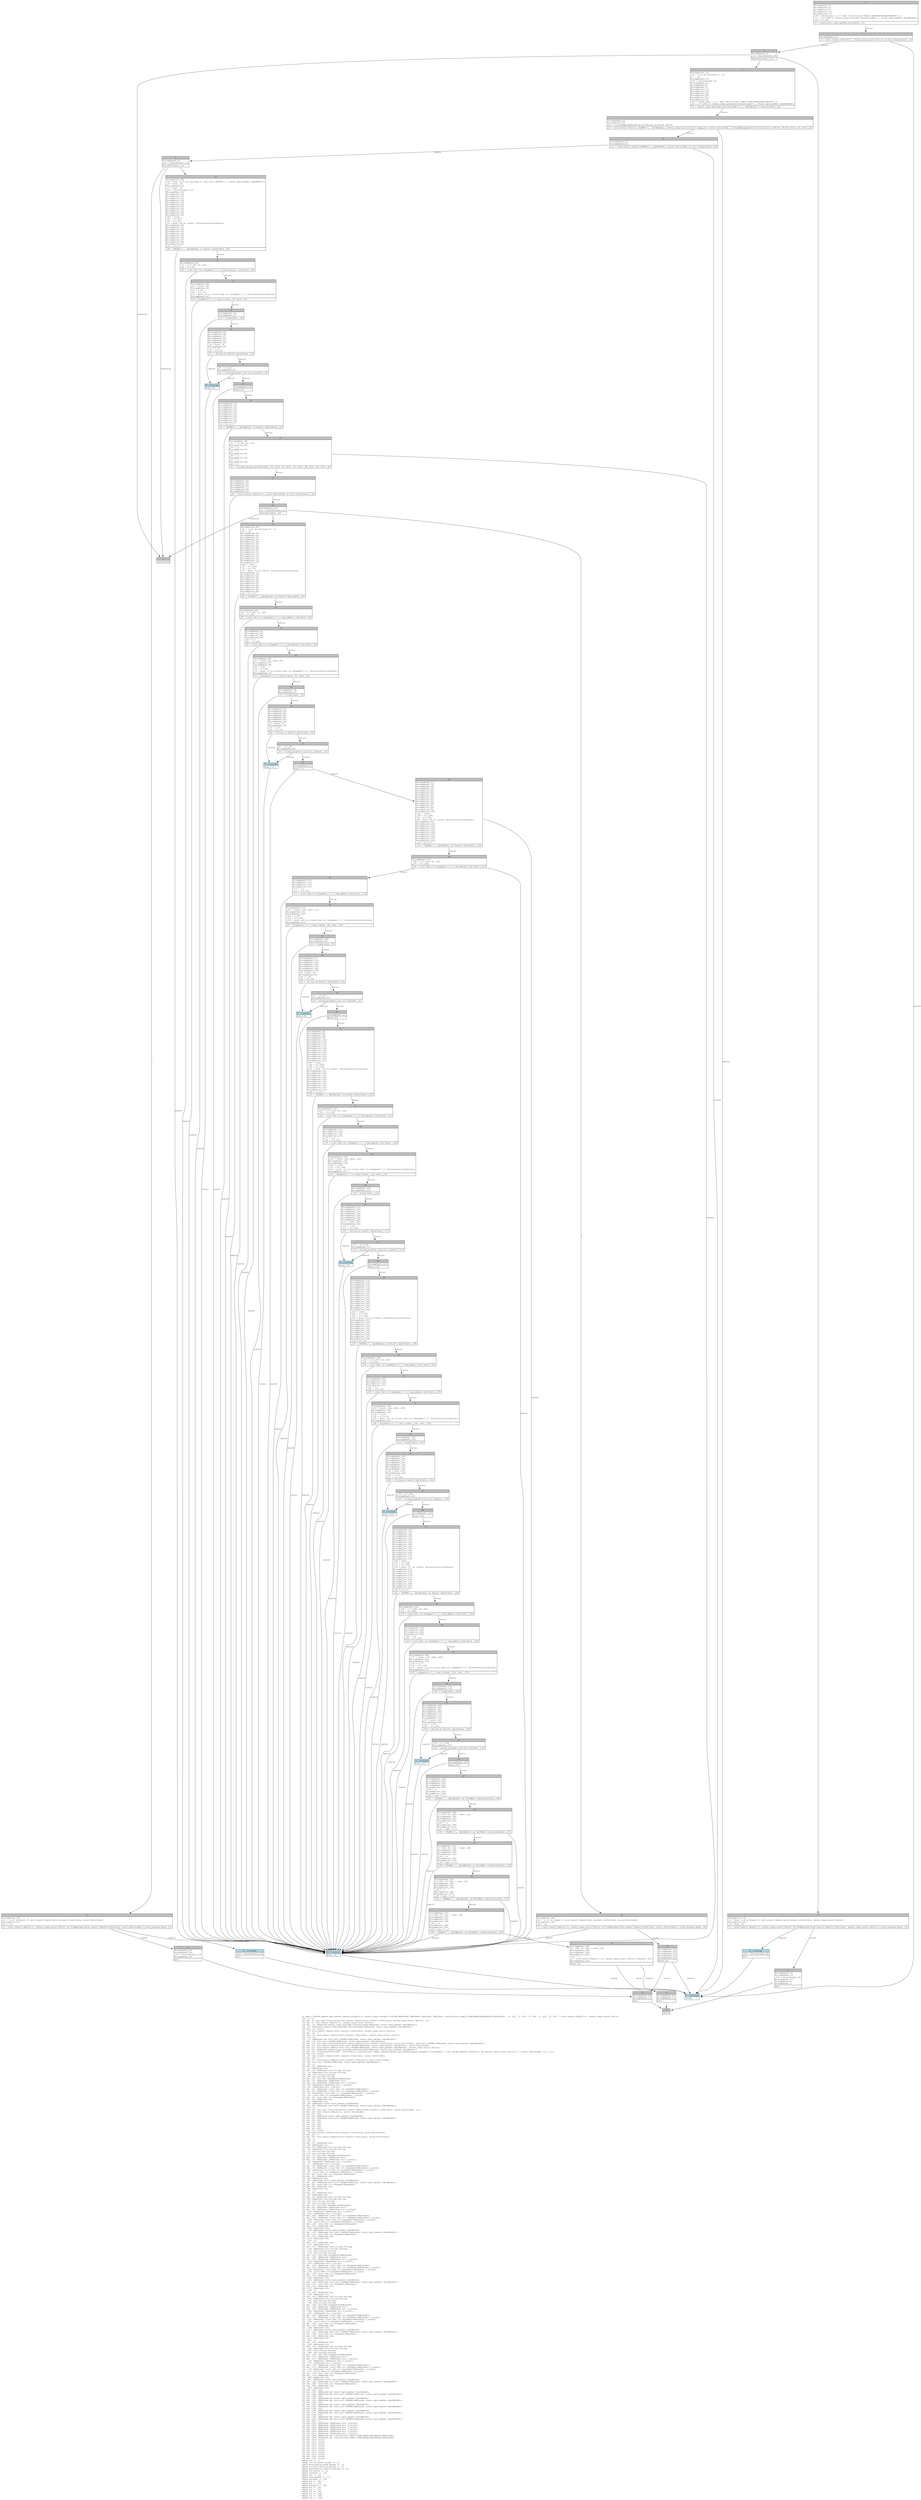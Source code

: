 digraph Mir_0_5589 {
    graph [fontname="Courier, monospace"];
    node [fontname="Courier, monospace"];
    edge [fontname="Courier, monospace"];
    label=<fn admin::handle_update_spot_market_margin_weights(_1: anchor_lang::context::Context&lt;ReErased, ReErased, ReErased, ReErased, instructions::admin::AdminUpdateSpotMarket&lt;ReErased&gt;&gt;, _2: u32, _3: u32, _4: u32, _5: u32, _6: u32) -&gt; std::result::Result&lt;(), anchor_lang::error::Error&gt;<br align="left"/>let _7: ();<br align="left"/>let mut _8: std::ops::ControlFlow&lt;std::result::Result&lt;std::convert::Infallible, anchor_lang::error::Error&gt;, ()&gt;;<br align="left"/>let mut _9: std::result::Result&lt;(), anchor_lang::error::Error&gt;;<br align="left"/>let mut _10: &amp;ReErased anchor_lang::prelude::AccountLoader&lt;ReErased, state::spot_market::SpotMarket&gt;;<br align="left"/>let _11: &amp;ReErased anchor_lang::prelude::AccountLoader&lt;ReErased, state::spot_market::SpotMarket&gt;;<br align="left"/>let mut _12: isize;<br align="left"/>let _13: std::result::Result&lt;std::convert::Infallible, anchor_lang::error::Error&gt;;<br align="left"/>let mut _14: !;<br align="left"/>let mut _15: std::result::Result&lt;std::convert::Infallible, anchor_lang::error::Error&gt;;<br align="left"/>let _16: ();<br align="left"/>let _17: &amp;ReErased mut std::cell::RefMut&lt;ReErased, state::spot_market::SpotMarket&gt;;<br align="left"/>let mut _18: std::cell::RefMut&lt;ReErased, state::spot_market::SpotMarket&gt;;<br align="left"/>let mut _19: std::ops::ControlFlow&lt;std::result::Result&lt;std::convert::Infallible, error::ErrorCode&gt;, std::cell::RefMut&lt;ReErased, state::spot_market::SpotMarket&gt;&gt;;<br align="left"/>let mut _20: std::result::Result&lt;std::cell::RefMut&lt;ReErased, state::spot_market::SpotMarket&gt;, error::ErrorCode&gt;;<br align="left"/>let mut _21: std::result::Result&lt;std::cell::RefMut&lt;ReErased, state::spot_market::SpotMarket&gt;, anchor_lang::error::Error&gt;;<br align="left"/>let mut _22: &amp;ReErased anchor_lang::prelude::AccountLoader&lt;ReErased, state::spot_market::SpotMarket&gt;;<br align="left"/>let mut _23: Closure(DefId(0:5590 ~ drift[d311]::instructions::admin::handle_update_spot_market_margin_weights::{closure#0}), [i32, Binder(extern &quot;RustCall&quot; fn((anchor_lang::error::Error,)) -&gt; error::ErrorCode, []), ()]);<br align="left"/>let mut _24: isize;<br align="left"/>let _25: std::result::Result&lt;std::convert::Infallible, error::ErrorCode&gt;;<br align="left"/>let mut _26: !;<br align="left"/>let mut _27: std::result::Result&lt;std::convert::Infallible, error::ErrorCode&gt;;<br align="left"/>let _28: std::cell::RefMut&lt;ReErased, state::spot_market::SpotMarket&gt;;<br align="left"/>let _29: ();<br align="left"/>let mut _30: &amp;ReErased str;<br align="left"/>let _31: &amp;ReErased str;<br align="left"/>let mut _32: &amp;ReErased std::string::String;<br align="left"/>let _33: &amp;ReErased std::string::String;<br align="left"/>let _34: std::string::String;<br align="left"/>let _35: std::string::String;<br align="left"/>let mut _36: std::fmt::Arguments&lt;ReErased&gt;;<br align="left"/>let mut _37: &amp;ReErased [&amp;ReErased str];<br align="left"/>let mut _38: &amp;ReErased [&amp;ReErased str; 1_usize];<br align="left"/>let _39: &amp;ReErased [&amp;ReErased str; 1_usize];<br align="left"/>let _40: [&amp;ReErased str; 1_usize];<br align="left"/>let mut _41: &amp;ReErased [core::fmt::rt::Argument&lt;ReErased&gt;];<br align="left"/>let mut _42: &amp;ReErased [core::fmt::rt::Argument&lt;ReErased&gt;; 1_usize];<br align="left"/>let _43: &amp;ReErased [core::fmt::rt::Argument&lt;ReErased&gt;; 1_usize];<br align="left"/>let _44: [core::fmt::rt::Argument&lt;ReErased&gt;; 1_usize];<br align="left"/>let mut _45: core::fmt::rt::Argument&lt;ReErased&gt;;<br align="left"/>let mut _46: &amp;ReErased u16;<br align="left"/>let _47: &amp;ReErased u16;<br align="left"/>let _48: &amp;ReErased state::spot_market::SpotMarket;<br align="left"/>let mut _49: &amp;ReErased std::cell::RefMut&lt;ReErased, state::spot_market::SpotMarket&gt;;<br align="left"/>let _50: ();<br align="left"/>let mut _51: std::ops::ControlFlow&lt;std::result::Result&lt;std::convert::Infallible, error::ErrorCode&gt;, ()&gt;;<br align="left"/>let mut _52: std::result::Result&lt;(), error::ErrorCode&gt;;<br align="left"/>let mut _53: u16;<br align="left"/>let mut _54: &amp;ReErased state::spot_market::SpotMarket;<br align="left"/>let mut _55: &amp;ReErased std::cell::RefMut&lt;ReErased, state::spot_market::SpotMarket&gt;;<br align="left"/>let mut _56: u32;<br align="left"/>let mut _57: u32;<br align="left"/>let mut _58: u32;<br align="left"/>let mut _59: u32;<br align="left"/>let mut _60: u32;<br align="left"/>let mut _61: isize;<br align="left"/>let _62: std::result::Result&lt;std::convert::Infallible, error::ErrorCode&gt;;<br align="left"/>let mut _63: !;<br align="left"/>let mut _64: std::result::Result&lt;std::convert::Infallible, error::ErrorCode&gt;;<br align="left"/>let _65: ();<br align="left"/>let _66: ();<br align="left"/>let mut _67: &amp;ReErased str;<br align="left"/>let _68: &amp;ReErased str;<br align="left"/>let mut _69: &amp;ReErased std::string::String;<br align="left"/>let _70: &amp;ReErased std::string::String;<br align="left"/>let _71: std::string::String;<br align="left"/>let _72: std::string::String;<br align="left"/>let mut _73: std::fmt::Arguments&lt;ReErased&gt;;<br align="left"/>let mut _74: &amp;ReErased [&amp;ReErased str];<br align="left"/>let mut _75: &amp;ReErased [&amp;ReErased str; 2_usize];<br align="left"/>let _76: &amp;ReErased [&amp;ReErased str; 2_usize];<br align="left"/>let _77: [&amp;ReErased str; 2_usize];<br align="left"/>let mut _78: &amp;ReErased [core::fmt::rt::Argument&lt;ReErased&gt;];<br align="left"/>let mut _79: &amp;ReErased [core::fmt::rt::Argument&lt;ReErased&gt;; 2_usize];<br align="left"/>let _80: &amp;ReErased [core::fmt::rt::Argument&lt;ReErased&gt;; 2_usize];<br align="left"/>let _81: [core::fmt::rt::Argument&lt;ReErased&gt;; 2_usize];<br align="left"/>let mut _82: core::fmt::rt::Argument&lt;ReErased&gt;;<br align="left"/>let mut _83: &amp;ReErased u32;<br align="left"/>let _84: &amp;ReErased u32;<br align="left"/>let _85: &amp;ReErased state::spot_market::SpotMarket;<br align="left"/>let mut _86: &amp;ReErased std::cell::RefMut&lt;ReErased, state::spot_market::SpotMarket&gt;;<br align="left"/>let mut _87: core::fmt::rt::Argument&lt;ReErased&gt;;<br align="left"/>let mut _88: &amp;ReErased u32;<br align="left"/>let _89: &amp;ReErased u32;<br align="left"/>let _90: ();<br align="left"/>let mut _91: &amp;ReErased str;<br align="left"/>let _92: &amp;ReErased str;<br align="left"/>let mut _93: &amp;ReErased std::string::String;<br align="left"/>let _94: &amp;ReErased std::string::String;<br align="left"/>let _95: std::string::String;<br align="left"/>let _96: std::string::String;<br align="left"/>let mut _97: std::fmt::Arguments&lt;ReErased&gt;;<br align="left"/>let mut _98: &amp;ReErased [&amp;ReErased str];<br align="left"/>let mut _99: &amp;ReErased [&amp;ReErased str; 2_usize];<br align="left"/>let _100: &amp;ReErased [&amp;ReErased str; 2_usize];<br align="left"/>let _101: [&amp;ReErased str; 2_usize];<br align="left"/>let mut _102: &amp;ReErased [core::fmt::rt::Argument&lt;ReErased&gt;];<br align="left"/>let mut _103: &amp;ReErased [core::fmt::rt::Argument&lt;ReErased&gt;; 2_usize];<br align="left"/>let _104: &amp;ReErased [core::fmt::rt::Argument&lt;ReErased&gt;; 2_usize];<br align="left"/>let _105: [core::fmt::rt::Argument&lt;ReErased&gt;; 2_usize];<br align="left"/>let mut _106: core::fmt::rt::Argument&lt;ReErased&gt;;<br align="left"/>let mut _107: &amp;ReErased u32;<br align="left"/>let _108: &amp;ReErased u32;<br align="left"/>let _109: &amp;ReErased state::spot_market::SpotMarket;<br align="left"/>let mut _110: &amp;ReErased std::cell::RefMut&lt;ReErased, state::spot_market::SpotMarket&gt;;<br align="left"/>let mut _111: core::fmt::rt::Argument&lt;ReErased&gt;;<br align="left"/>let mut _112: &amp;ReErased u32;<br align="left"/>let _113: &amp;ReErased u32;<br align="left"/>let _114: ();<br align="left"/>let mut _115: &amp;ReErased str;<br align="left"/>let _116: &amp;ReErased str;<br align="left"/>let mut _117: &amp;ReErased std::string::String;<br align="left"/>let _118: &amp;ReErased std::string::String;<br align="left"/>let _119: std::string::String;<br align="left"/>let _120: std::string::String;<br align="left"/>let mut _121: std::fmt::Arguments&lt;ReErased&gt;;<br align="left"/>let mut _122: &amp;ReErased [&amp;ReErased str];<br align="left"/>let mut _123: &amp;ReErased [&amp;ReErased str; 2_usize];<br align="left"/>let _124: &amp;ReErased [&amp;ReErased str; 2_usize];<br align="left"/>let _125: [&amp;ReErased str; 2_usize];<br align="left"/>let mut _126: &amp;ReErased [core::fmt::rt::Argument&lt;ReErased&gt;];<br align="left"/>let mut _127: &amp;ReErased [core::fmt::rt::Argument&lt;ReErased&gt;; 2_usize];<br align="left"/>let _128: &amp;ReErased [core::fmt::rt::Argument&lt;ReErased&gt;; 2_usize];<br align="left"/>let _129: [core::fmt::rt::Argument&lt;ReErased&gt;; 2_usize];<br align="left"/>let mut _130: core::fmt::rt::Argument&lt;ReErased&gt;;<br align="left"/>let mut _131: &amp;ReErased u32;<br align="left"/>let _132: &amp;ReErased u32;<br align="left"/>let _133: &amp;ReErased state::spot_market::SpotMarket;<br align="left"/>let mut _134: &amp;ReErased std::cell::RefMut&lt;ReErased, state::spot_market::SpotMarket&gt;;<br align="left"/>let mut _135: core::fmt::rt::Argument&lt;ReErased&gt;;<br align="left"/>let mut _136: &amp;ReErased u32;<br align="left"/>let _137: &amp;ReErased u32;<br align="left"/>let _138: ();<br align="left"/>let mut _139: &amp;ReErased str;<br align="left"/>let _140: &amp;ReErased str;<br align="left"/>let mut _141: &amp;ReErased std::string::String;<br align="left"/>let _142: &amp;ReErased std::string::String;<br align="left"/>let _143: std::string::String;<br align="left"/>let _144: std::string::String;<br align="left"/>let mut _145: std::fmt::Arguments&lt;ReErased&gt;;<br align="left"/>let mut _146: &amp;ReErased [&amp;ReErased str];<br align="left"/>let mut _147: &amp;ReErased [&amp;ReErased str; 2_usize];<br align="left"/>let _148: &amp;ReErased [&amp;ReErased str; 2_usize];<br align="left"/>let _149: [&amp;ReErased str; 2_usize];<br align="left"/>let mut _150: &amp;ReErased [core::fmt::rt::Argument&lt;ReErased&gt;];<br align="left"/>let mut _151: &amp;ReErased [core::fmt::rt::Argument&lt;ReErased&gt;; 2_usize];<br align="left"/>let _152: &amp;ReErased [core::fmt::rt::Argument&lt;ReErased&gt;; 2_usize];<br align="left"/>let _153: [core::fmt::rt::Argument&lt;ReErased&gt;; 2_usize];<br align="left"/>let mut _154: core::fmt::rt::Argument&lt;ReErased&gt;;<br align="left"/>let mut _155: &amp;ReErased u32;<br align="left"/>let _156: &amp;ReErased u32;<br align="left"/>let _157: &amp;ReErased state::spot_market::SpotMarket;<br align="left"/>let mut _158: &amp;ReErased std::cell::RefMut&lt;ReErased, state::spot_market::SpotMarket&gt;;<br align="left"/>let mut _159: core::fmt::rt::Argument&lt;ReErased&gt;;<br align="left"/>let mut _160: &amp;ReErased u32;<br align="left"/>let _161: &amp;ReErased u32;<br align="left"/>let _162: ();<br align="left"/>let mut _163: &amp;ReErased str;<br align="left"/>let _164: &amp;ReErased str;<br align="left"/>let mut _165: &amp;ReErased std::string::String;<br align="left"/>let _166: &amp;ReErased std::string::String;<br align="left"/>let _167: std::string::String;<br align="left"/>let _168: std::string::String;<br align="left"/>let mut _169: std::fmt::Arguments&lt;ReErased&gt;;<br align="left"/>let mut _170: &amp;ReErased [&amp;ReErased str];<br align="left"/>let mut _171: &amp;ReErased [&amp;ReErased str; 2_usize];<br align="left"/>let _172: &amp;ReErased [&amp;ReErased str; 2_usize];<br align="left"/>let _173: [&amp;ReErased str; 2_usize];<br align="left"/>let mut _174: &amp;ReErased [core::fmt::rt::Argument&lt;ReErased&gt;];<br align="left"/>let mut _175: &amp;ReErased [core::fmt::rt::Argument&lt;ReErased&gt;; 2_usize];<br align="left"/>let _176: &amp;ReErased [core::fmt::rt::Argument&lt;ReErased&gt;; 2_usize];<br align="left"/>let _177: [core::fmt::rt::Argument&lt;ReErased&gt;; 2_usize];<br align="left"/>let mut _178: core::fmt::rt::Argument&lt;ReErased&gt;;<br align="left"/>let mut _179: &amp;ReErased u32;<br align="left"/>let _180: &amp;ReErased u32;<br align="left"/>let _181: &amp;ReErased state::spot_market::SpotMarket;<br align="left"/>let mut _182: &amp;ReErased std::cell::RefMut&lt;ReErased, state::spot_market::SpotMarket&gt;;<br align="left"/>let mut _183: core::fmt::rt::Argument&lt;ReErased&gt;;<br align="left"/>let mut _184: &amp;ReErased u32;<br align="left"/>let _185: &amp;ReErased u32;<br align="left"/>let mut _186: u32;<br align="left"/>let mut _187: &amp;ReErased mut state::spot_market::SpotMarket;<br align="left"/>let mut _188: &amp;ReErased mut std::cell::RefMut&lt;ReErased, state::spot_market::SpotMarket&gt;;<br align="left"/>let mut _189: u32;<br align="left"/>let mut _190: &amp;ReErased mut state::spot_market::SpotMarket;<br align="left"/>let mut _191: &amp;ReErased mut std::cell::RefMut&lt;ReErased, state::spot_market::SpotMarket&gt;;<br align="left"/>let mut _192: u32;<br align="left"/>let mut _193: &amp;ReErased mut state::spot_market::SpotMarket;<br align="left"/>let mut _194: &amp;ReErased mut std::cell::RefMut&lt;ReErased, state::spot_market::SpotMarket&gt;;<br align="left"/>let mut _195: u32;<br align="left"/>let mut _196: &amp;ReErased mut state::spot_market::SpotMarket;<br align="left"/>let mut _197: &amp;ReErased mut std::cell::RefMut&lt;ReErased, state::spot_market::SpotMarket&gt;;<br align="left"/>let mut _198: u32;<br align="left"/>let mut _199: &amp;ReErased mut state::spot_market::SpotMarket;<br align="left"/>let mut _200: &amp;ReErased mut std::cell::RefMut&lt;ReErased, state::spot_market::SpotMarket&gt;;<br align="left"/>let mut _201: ();<br align="left"/>let mut _202: &amp;ReErased [&amp;ReErased str; 2_usize];<br align="left"/>let mut _203: &amp;ReErased [&amp;ReErased str; 2_usize];<br align="left"/>let mut _204: &amp;ReErased [&amp;ReErased str; 2_usize];<br align="left"/>let mut _205: &amp;ReErased [&amp;ReErased str; 2_usize];<br align="left"/>let mut _206: &amp;ReErased [&amp;ReErased str; 2_usize];<br align="left"/>let mut _207: &amp;ReErased [&amp;ReErased str; 1_usize];<br align="left"/>let mut _208: &amp;ReErased mut instructions::admin::AdminUpdateSpotMarket&lt;ReErased&gt;;<br align="left"/>let mut _209: &amp;ReErased mut instructions::admin::AdminUpdateSpotMarket&lt;ReErased&gt;;<br align="left"/>let mut _210: isize;<br align="left"/>let mut _211: isize;<br align="left"/>let mut _212: isize;<br align="left"/>let mut _213: isize;<br align="left"/>let mut _214: isize;<br align="left"/>let mut _215: isize;<br align="left"/>let mut _216: isize;<br align="left"/>let mut _217: isize;<br align="left"/>let mut _218: isize;<br align="left"/>let mut _219: isize;<br align="left"/>debug ctx =&gt; _1;<br align="left"/>debug initial_asset_weight =&gt; _2;<br align="left"/>debug maintenance_asset_weight =&gt; _3;<br align="left"/>debug initial_liability_weight =&gt; _4;<br align="left"/>debug maintenance_liability_weight =&gt; _5;<br align="left"/>debug imf_factor =&gt; _6;<br align="left"/>debug residual =&gt; _13;<br align="left"/>debug val =&gt; _16;<br align="left"/>debug spot_market =&gt; _17;<br align="left"/>debug residual =&gt; _25;<br align="left"/>debug val =&gt; _28;<br align="left"/>debug res =&gt; _35;<br align="left"/>debug residual =&gt; _62;<br align="left"/>debug val =&gt; _65;<br align="left"/>debug res =&gt; _72;<br align="left"/>debug res =&gt; _96;<br align="left"/>debug res =&gt; _120;<br align="left"/>debug res =&gt; _144;<br align="left"/>debug res =&gt; _168;<br align="left"/>>;
    bb0__0_5589 [shape="none", label=<<table border="0" cellborder="1" cellspacing="0"><tr><td bgcolor="gray" align="center" colspan="1">0</td></tr><tr><td align="left" balign="left">StorageLive(_7)<br/>StorageLive(_8)<br/>StorageLive(_9)<br/>StorageLive(_10)<br/>StorageLive(_11)<br/>_208 = deref_copy (_1.1: &amp;mut instructions::admin::AdminUpdateSpotMarket&lt;'_&gt;)<br/>_11 = &amp;((*_208).2: anchor_lang::prelude::AccountLoader&lt;'_, state::spot_market::SpotMarket&gt;)<br/>_10 = &amp;(*_11)<br/></td></tr><tr><td align="left">_9 = constraints::spot_market_valid(move _10)</td></tr></table>>];
    bb1__0_5589 [shape="none", label=<<table border="0" cellborder="1" cellspacing="0"><tr><td bgcolor="gray" align="center" colspan="1">1</td></tr><tr><td align="left" balign="left">StorageDead(_10)<br/></td></tr><tr><td align="left">_8 = &lt;std::result::Result&lt;(), anchor_lang::error::Error&gt; as Try&gt;::branch(move _9)</td></tr></table>>];
    bb2__0_5589 [shape="none", label=<<table border="0" cellborder="1" cellspacing="0"><tr><td bgcolor="gray" align="center" colspan="1">2</td></tr><tr><td align="left" balign="left">StorageDead(_9)<br/>_12 = discriminant(_8)<br/></td></tr><tr><td align="left">switchInt(move _12)</td></tr></table>>];
    bb3__0_5589 [shape="none", label=<<table border="0" cellborder="1" cellspacing="0"><tr><td bgcolor="gray" align="center" colspan="1">3</td></tr><tr><td align="left" balign="left">StorageLive(_16)<br/>_16 = ((_8 as Continue).0: ())<br/>_7 = _16<br/>StorageDead(_16)<br/>_210 = discriminant(_8)<br/>StorageDead(_11)<br/>StorageDead(_8)<br/>StorageDead(_7)<br/>StorageLive(_17)<br/>StorageLive(_18)<br/>StorageLive(_19)<br/>StorageLive(_20)<br/>StorageLive(_21)<br/>StorageLive(_22)<br/>_209 = deref_copy (_1.1: &amp;mut instructions::admin::AdminUpdateSpotMarket&lt;'_&gt;)<br/>_22 = &amp;((*_209).2: anchor_lang::prelude::AccountLoader&lt;'_, state::spot_market::SpotMarket&gt;)<br/></td></tr><tr><td align="left">_21 = anchor_lang::prelude::AccountLoader::&lt;'_, SpotMarket&gt;::load_mut(move _22)</td></tr></table>>];
    bb4__0_5589 [shape="none", label=<<table border="0" cellborder="1" cellspacing="0"><tr><td bgcolor="gray" align="center" colspan="1">4</td></tr><tr><td align="left">unreachable</td></tr></table>>];
    bb5__0_5589 [shape="none", label=<<table border="0" cellborder="1" cellspacing="0"><tr><td bgcolor="gray" align="center" colspan="1">5</td></tr><tr><td align="left" balign="left">StorageLive(_13)<br/>_13 = move ((_8 as Break).0: std::result::Result&lt;std::convert::Infallible, anchor_lang::error::Error&gt;)<br/>StorageLive(_15)<br/>_15 = move _13<br/></td></tr><tr><td align="left">_0 = &lt;std::result::Result&lt;(), anchor_lang::error::Error&gt; as FromResidual&lt;std::result::Result&lt;Infallible, anchor_lang::error::Error&gt;&gt;&gt;::from_residual(move _15)</td></tr></table>>];
    bb6__0_5589 [shape="none", label=<<table border="0" cellborder="1" cellspacing="0"><tr><td bgcolor="gray" align="center" colspan="1">6</td></tr><tr><td align="left" balign="left">StorageDead(_15)<br/>StorageDead(_13)<br/>_216 = discriminant(_8)<br/>StorageDead(_11)<br/>StorageDead(_8)<br/>StorageDead(_7)<br/></td></tr><tr><td align="left">goto</td></tr></table>>];
    bb7__0_5589 [shape="none", label=<<table border="0" cellborder="1" cellspacing="0"><tr><td bgcolor="gray" align="center" colspan="1">7</td></tr><tr><td align="left" balign="left">StorageDead(_22)<br/>StorageLive(_23)<br/>_23 = {closure@programs/drift/src/macros.rs:58:44: 58:47}<br/></td></tr><tr><td align="left">_20 = std::result::Result::&lt;RefMut&lt;'_, SpotMarket&gt;, anchor_lang::error::Error&gt;::map_err::&lt;error::ErrorCode, {closure@programs/drift/src/macros.rs:58:44: 58:47}&gt;(move _21, move _23)</td></tr></table>>];
    bb8__0_5589 [shape="none", label=<<table border="0" cellborder="1" cellspacing="0"><tr><td bgcolor="gray" align="center" colspan="1">8</td></tr><tr><td align="left" balign="left">StorageDead(_23)<br/>StorageDead(_21)<br/></td></tr><tr><td align="left">_19 = &lt;std::result::Result&lt;RefMut&lt;'_, SpotMarket&gt;, error::ErrorCode&gt; as Try&gt;::branch(move _20)</td></tr></table>>];
    bb9__0_5589 [shape="none", label=<<table border="0" cellborder="1" cellspacing="0"><tr><td bgcolor="gray" align="center" colspan="1">9</td></tr><tr><td align="left" balign="left">StorageDead(_20)<br/>_24 = discriminant(_19)<br/></td></tr><tr><td align="left">switchInt(move _24)</td></tr></table>>];
    bb10__0_5589 [shape="none", label=<<table border="0" cellborder="1" cellspacing="0"><tr><td bgcolor="gray" align="center" colspan="1">10</td></tr><tr><td align="left" balign="left">StorageLive(_28)<br/>_28 = move ((_19 as Continue).0: std::cell::RefMut&lt;'_, state::spot_market::SpotMarket&gt;)<br/>_18 = move _28<br/>StorageDead(_28)<br/>_17 = &amp;mut _18<br/>_214 = discriminant(_19)<br/>StorageDead(_19)<br/>StorageLive(_29)<br/>StorageLive(_30)<br/>StorageLive(_31)<br/>StorageLive(_32)<br/>StorageLive(_33)<br/>StorageLive(_34)<br/>StorageLive(_35)<br/>StorageLive(_36)<br/>StorageLive(_37)<br/>StorageLive(_38)<br/>StorageLive(_39)<br/>_207 = const _<br/>_39 = &amp;(*_207)<br/>_38 = &amp;(*_39)<br/>_37 = move _38 as &amp;[&amp;str] (PointerCoercion(Unsize))<br/>StorageDead(_38)<br/>StorageLive(_41)<br/>StorageLive(_42)<br/>StorageLive(_43)<br/>StorageLive(_44)<br/>StorageLive(_45)<br/>StorageLive(_46)<br/>StorageLive(_47)<br/>StorageLive(_48)<br/>StorageLive(_49)<br/>_49 = &amp;(*_17)<br/></td></tr><tr><td align="left">_48 = &lt;RefMut&lt;'_, SpotMarket&gt; as Deref&gt;::deref(move _49)</td></tr></table>>];
    bb11__0_5589 [shape="none", label=<<table border="0" cellborder="1" cellspacing="0"><tr><td bgcolor="gray" align="center" colspan="1">11</td></tr><tr><td align="left" balign="left">StorageLive(_25)<br/>_25 = ((_19 as Break).0: std::result::Result&lt;std::convert::Infallible, error::ErrorCode&gt;)<br/>StorageLive(_27)<br/>_27 = _25<br/></td></tr><tr><td align="left">_0 = &lt;std::result::Result&lt;(), anchor_lang::error::Error&gt; as FromResidual&lt;std::result::Result&lt;Infallible, error::ErrorCode&gt;&gt;&gt;::from_residual(move _27)</td></tr></table>>];
    bb12__0_5589 [shape="none", label=<<table border="0" cellborder="1" cellspacing="0"><tr><td bgcolor="gray" align="center" colspan="1">12</td></tr><tr><td align="left" balign="left">StorageDead(_27)<br/>StorageDead(_25)<br/>_212 = discriminant(_19)<br/>StorageDead(_19)<br/></td></tr><tr><td align="left">goto</td></tr></table>>];
    bb13__0_5589 [shape="none", label=<<table border="0" cellborder="1" cellspacing="0"><tr><td bgcolor="gray" align="center" colspan="1">13</td></tr><tr><td align="left" balign="left">StorageDead(_49)<br/>_47 = &amp;((*_48).42: u16)<br/>_46 = &amp;(*_47)<br/></td></tr><tr><td align="left">_45 = core::fmt::rt::Argument::&lt;'_&gt;::new_display::&lt;u16&gt;(move _46)</td></tr></table>>];
    bb14__0_5589 [shape="none", label=<<table border="0" cellborder="1" cellspacing="0"><tr><td bgcolor="gray" align="center" colspan="1">14</td></tr><tr><td align="left" balign="left">StorageDead(_46)<br/>_44 = [move _45]<br/>StorageDead(_45)<br/>_43 = &amp;_44<br/>_42 = &amp;(*_43)<br/>_41 = move _42 as &amp;[core::fmt::rt::Argument&lt;'_&gt;] (PointerCoercion(Unsize))<br/>StorageDead(_42)<br/></td></tr><tr><td align="left">_36 = Arguments::&lt;'_&gt;::new_v1(move _37, move _41)</td></tr></table>>];
    bb15__0_5589 [shape="none", label=<<table border="0" cellborder="1" cellspacing="0"><tr><td bgcolor="gray" align="center" colspan="1">15</td></tr><tr><td align="left" balign="left">StorageDead(_41)<br/>StorageDead(_37)<br/></td></tr><tr><td align="left">_35 = format(move _36)</td></tr></table>>];
    bb16__0_5589 [shape="none", label=<<table border="0" cellborder="1" cellspacing="0"><tr><td bgcolor="gray" align="center" colspan="1">16</td></tr><tr><td align="left" balign="left">StorageDead(_36)<br/>StorageDead(_48)<br/>StorageDead(_47)<br/>StorageDead(_44)<br/>StorageDead(_43)<br/>StorageDead(_39)<br/>_34 = move _35<br/>StorageDead(_35)<br/>_33 = &amp;_34<br/>_32 = &amp;(*_33)<br/></td></tr><tr><td align="left">_31 = &lt;String as Deref&gt;::deref(move _32)</td></tr></table>>];
    bb17__0_5589 [shape="none", label=<<table border="0" cellborder="1" cellspacing="0"><tr><td bgcolor="gray" align="center" colspan="1">17</td></tr><tr><td align="left" balign="left">_30 = &amp;(*_31)<br/>StorageDead(_32)<br/></td></tr><tr><td align="left">_29 = solana_program::log::sol_log(move _30)</td></tr></table>>];
    bb18__0_5589 [shape="none", label=<<table border="0" cellborder="1" cellspacing="0"><tr><td bgcolor="gray" align="center" colspan="1">18</td></tr><tr><td align="left" balign="left">StorageDead(_30)<br/></td></tr><tr><td align="left">drop(_34)</td></tr></table>>];
    bb19__0_5589 [shape="none", label=<<table border="0" cellborder="1" cellspacing="0"><tr><td bgcolor="gray" align="center" colspan="1">19</td></tr><tr><td align="left" balign="left">StorageDead(_34)<br/>StorageDead(_33)<br/>StorageDead(_31)<br/>StorageDead(_29)<br/>StorageLive(_50)<br/>StorageLive(_51)<br/>StorageLive(_52)<br/>StorageLive(_53)<br/>StorageLive(_54)<br/>StorageLive(_55)<br/>_55 = &amp;(*_17)<br/></td></tr><tr><td align="left">_54 = &lt;RefMut&lt;'_, SpotMarket&gt; as Deref&gt;::deref(move _55)</td></tr></table>>];
    bb20__0_5589 [shape="none", label=<<table border="0" cellborder="1" cellspacing="0"><tr><td bgcolor="gray" align="center" colspan="1">20</td></tr><tr><td align="left" balign="left">StorageDead(_55)<br/>_53 = ((*_54).42: u16)<br/>StorageLive(_56)<br/>_56 = _2<br/>StorageLive(_57)<br/>_57 = _3<br/>StorageLive(_58)<br/>_58 = _4<br/>StorageLive(_59)<br/>_59 = _5<br/>StorageLive(_60)<br/>_60 = _6<br/></td></tr><tr><td align="left">_52 = validate_margin_weights(move _53, move _56, move _57, move _58, move _59, move _60)</td></tr></table>>];
    bb21__0_5589 [shape="none", label=<<table border="0" cellborder="1" cellspacing="0"><tr><td bgcolor="gray" align="center" colspan="1">21</td></tr><tr><td align="left" balign="left">StorageDead(_60)<br/>StorageDead(_59)<br/>StorageDead(_58)<br/>StorageDead(_57)<br/>StorageDead(_56)<br/>StorageDead(_53)<br/></td></tr><tr><td align="left">_51 = &lt;std::result::Result&lt;(), error::ErrorCode&gt; as Try&gt;::branch(move _52)</td></tr></table>>];
    bb22__0_5589 [shape="none", label=<<table border="0" cellborder="1" cellspacing="0"><tr><td bgcolor="gray" align="center" colspan="1">22</td></tr><tr><td align="left" balign="left">StorageDead(_52)<br/>_61 = discriminant(_51)<br/></td></tr><tr><td align="left">switchInt(move _61)</td></tr></table>>];
    bb23__0_5589 [shape="none", label=<<table border="0" cellborder="1" cellspacing="0"><tr><td bgcolor="gray" align="center" colspan="1">23</td></tr><tr><td align="left" balign="left">StorageLive(_65)<br/>_65 = ((_51 as Continue).0: ())<br/>_50 = _65<br/>StorageDead(_65)<br/>StorageDead(_54)<br/>StorageDead(_51)<br/>StorageDead(_50)<br/>StorageLive(_66)<br/>StorageLive(_67)<br/>StorageLive(_68)<br/>StorageLive(_69)<br/>StorageLive(_70)<br/>StorageLive(_71)<br/>StorageLive(_72)<br/>StorageLive(_73)<br/>StorageLive(_74)<br/>StorageLive(_75)<br/>StorageLive(_76)<br/>_206 = const _<br/>_76 = &amp;(*_206)<br/>_75 = &amp;(*_76)<br/>_74 = move _75 as &amp;[&amp;str] (PointerCoercion(Unsize))<br/>StorageDead(_75)<br/>StorageLive(_78)<br/>StorageLive(_79)<br/>StorageLive(_80)<br/>StorageLive(_81)<br/>StorageLive(_82)<br/>StorageLive(_83)<br/>StorageLive(_84)<br/>StorageLive(_85)<br/>StorageLive(_86)<br/>_86 = &amp;(*_17)<br/></td></tr><tr><td align="left">_85 = &lt;RefMut&lt;'_, SpotMarket&gt; as Deref&gt;::deref(move _86)</td></tr></table>>];
    bb24__0_5589 [shape="none", label=<<table border="0" cellborder="1" cellspacing="0"><tr><td bgcolor="gray" align="center" colspan="1">24</td></tr><tr><td align="left" balign="left">StorageLive(_62)<br/>_62 = ((_51 as Break).0: std::result::Result&lt;std::convert::Infallible, error::ErrorCode&gt;)<br/>StorageLive(_64)<br/>_64 = _62<br/></td></tr><tr><td align="left">_0 = &lt;std::result::Result&lt;(), anchor_lang::error::Error&gt; as FromResidual&lt;std::result::Result&lt;Infallible, error::ErrorCode&gt;&gt;&gt;::from_residual(move _64)</td></tr></table>>];
    bb25__0_5589 [shape="none", label=<<table border="0" cellborder="1" cellspacing="0"><tr><td bgcolor="gray" align="center" colspan="1">25</td></tr><tr><td align="left" balign="left">StorageDead(_64)<br/>StorageDead(_62)<br/>StorageDead(_54)<br/>StorageDead(_51)<br/>StorageDead(_50)<br/></td></tr><tr><td align="left">drop(_18)</td></tr></table>>];
    bb26__0_5589 [shape="none", label=<<table border="0" cellborder="1" cellspacing="0"><tr><td bgcolor="gray" align="center" colspan="1">26</td></tr><tr><td align="left" balign="left">StorageDead(_86)<br/>_84 = &amp;((*_85).31: u32)<br/>_83 = &amp;(*_84)<br/></td></tr><tr><td align="left">_82 = core::fmt::rt::Argument::&lt;'_&gt;::new_debug::&lt;u32&gt;(move _83)</td></tr></table>>];
    bb27__0_5589 [shape="none", label=<<table border="0" cellborder="1" cellspacing="0"><tr><td bgcolor="gray" align="center" colspan="1">27</td></tr><tr><td align="left" balign="left">StorageDead(_83)<br/>StorageLive(_87)<br/>StorageLive(_88)<br/>StorageLive(_89)<br/>_89 = &amp;_2<br/>_88 = &amp;(*_89)<br/></td></tr><tr><td align="left">_87 = core::fmt::rt::Argument::&lt;'_&gt;::new_debug::&lt;u32&gt;(move _88)</td></tr></table>>];
    bb28__0_5589 [shape="none", label=<<table border="0" cellborder="1" cellspacing="0"><tr><td bgcolor="gray" align="center" colspan="1">28</td></tr><tr><td align="left" balign="left">StorageDead(_88)<br/>_81 = [move _82, move _87]<br/>StorageDead(_87)<br/>StorageDead(_82)<br/>_80 = &amp;_81<br/>_79 = &amp;(*_80)<br/>_78 = move _79 as &amp;[core::fmt::rt::Argument&lt;'_&gt;] (PointerCoercion(Unsize))<br/>StorageDead(_79)<br/></td></tr><tr><td align="left">_73 = Arguments::&lt;'_&gt;::new_v1(move _74, move _78)</td></tr></table>>];
    bb29__0_5589 [shape="none", label=<<table border="0" cellborder="1" cellspacing="0"><tr><td bgcolor="gray" align="center" colspan="1">29</td></tr><tr><td align="left" balign="left">StorageDead(_78)<br/>StorageDead(_74)<br/></td></tr><tr><td align="left">_72 = format(move _73)</td></tr></table>>];
    bb30__0_5589 [shape="none", label=<<table border="0" cellborder="1" cellspacing="0"><tr><td bgcolor="gray" align="center" colspan="1">30</td></tr><tr><td align="left" balign="left">StorageDead(_73)<br/>StorageDead(_89)<br/>StorageDead(_85)<br/>StorageDead(_84)<br/>StorageDead(_81)<br/>StorageDead(_80)<br/>StorageDead(_76)<br/>_71 = move _72<br/>StorageDead(_72)<br/>_70 = &amp;_71<br/>_69 = &amp;(*_70)<br/></td></tr><tr><td align="left">_68 = &lt;String as Deref&gt;::deref(move _69)</td></tr></table>>];
    bb31__0_5589 [shape="none", label=<<table border="0" cellborder="1" cellspacing="0"><tr><td bgcolor="gray" align="center" colspan="1">31</td></tr><tr><td align="left" balign="left">_67 = &amp;(*_68)<br/>StorageDead(_69)<br/></td></tr><tr><td align="left">_66 = solana_program::log::sol_log(move _67)</td></tr></table>>];
    bb32__0_5589 [shape="none", label=<<table border="0" cellborder="1" cellspacing="0"><tr><td bgcolor="gray" align="center" colspan="1">32</td></tr><tr><td align="left" balign="left">StorageDead(_67)<br/></td></tr><tr><td align="left">drop(_71)</td></tr></table>>];
    bb33__0_5589 [shape="none", label=<<table border="0" cellborder="1" cellspacing="0"><tr><td bgcolor="gray" align="center" colspan="1">33</td></tr><tr><td align="left" balign="left">StorageDead(_71)<br/>StorageDead(_70)<br/>StorageDead(_68)<br/>StorageDead(_66)<br/>StorageLive(_90)<br/>StorageLive(_91)<br/>StorageLive(_92)<br/>StorageLive(_93)<br/>StorageLive(_94)<br/>StorageLive(_95)<br/>StorageLive(_96)<br/>StorageLive(_97)<br/>StorageLive(_98)<br/>StorageLive(_99)<br/>StorageLive(_100)<br/>_205 = const _<br/>_100 = &amp;(*_205)<br/>_99 = &amp;(*_100)<br/>_98 = move _99 as &amp;[&amp;str] (PointerCoercion(Unsize))<br/>StorageDead(_99)<br/>StorageLive(_102)<br/>StorageLive(_103)<br/>StorageLive(_104)<br/>StorageLive(_105)<br/>StorageLive(_106)<br/>StorageLive(_107)<br/>StorageLive(_108)<br/>StorageLive(_109)<br/>StorageLive(_110)<br/>_110 = &amp;(*_17)<br/></td></tr><tr><td align="left">_109 = &lt;RefMut&lt;'_, SpotMarket&gt; as Deref&gt;::deref(move _110)</td></tr></table>>];
    bb34__0_5589 [shape="none", label=<<table border="0" cellborder="1" cellspacing="0"><tr><td bgcolor="gray" align="center" colspan="1">34</td></tr><tr><td align="left" balign="left">StorageDead(_110)<br/>_108 = &amp;((*_109).32: u32)<br/>_107 = &amp;(*_108)<br/></td></tr><tr><td align="left">_106 = core::fmt::rt::Argument::&lt;'_&gt;::new_debug::&lt;u32&gt;(move _107)</td></tr></table>>];
    bb35__0_5589 [shape="none", label=<<table border="0" cellborder="1" cellspacing="0"><tr><td bgcolor="gray" align="center" colspan="1">35</td></tr><tr><td align="left" balign="left">StorageDead(_107)<br/>StorageLive(_111)<br/>StorageLive(_112)<br/>StorageLive(_113)<br/>_113 = &amp;_3<br/>_112 = &amp;(*_113)<br/></td></tr><tr><td align="left">_111 = core::fmt::rt::Argument::&lt;'_&gt;::new_debug::&lt;u32&gt;(move _112)</td></tr></table>>];
    bb36__0_5589 [shape="none", label=<<table border="0" cellborder="1" cellspacing="0"><tr><td bgcolor="gray" align="center" colspan="1">36</td></tr><tr><td align="left" balign="left">StorageDead(_112)<br/>_105 = [move _106, move _111]<br/>StorageDead(_111)<br/>StorageDead(_106)<br/>_104 = &amp;_105<br/>_103 = &amp;(*_104)<br/>_102 = move _103 as &amp;[core::fmt::rt::Argument&lt;'_&gt;] (PointerCoercion(Unsize))<br/>StorageDead(_103)<br/></td></tr><tr><td align="left">_97 = Arguments::&lt;'_&gt;::new_v1(move _98, move _102)</td></tr></table>>];
    bb37__0_5589 [shape="none", label=<<table border="0" cellborder="1" cellspacing="0"><tr><td bgcolor="gray" align="center" colspan="1">37</td></tr><tr><td align="left" balign="left">StorageDead(_102)<br/>StorageDead(_98)<br/></td></tr><tr><td align="left">_96 = format(move _97)</td></tr></table>>];
    bb38__0_5589 [shape="none", label=<<table border="0" cellborder="1" cellspacing="0"><tr><td bgcolor="gray" align="center" colspan="1">38</td></tr><tr><td align="left" balign="left">StorageDead(_97)<br/>StorageDead(_113)<br/>StorageDead(_109)<br/>StorageDead(_108)<br/>StorageDead(_105)<br/>StorageDead(_104)<br/>StorageDead(_100)<br/>_95 = move _96<br/>StorageDead(_96)<br/>_94 = &amp;_95<br/>_93 = &amp;(*_94)<br/></td></tr><tr><td align="left">_92 = &lt;String as Deref&gt;::deref(move _93)</td></tr></table>>];
    bb39__0_5589 [shape="none", label=<<table border="0" cellborder="1" cellspacing="0"><tr><td bgcolor="gray" align="center" colspan="1">39</td></tr><tr><td align="left" balign="left">_91 = &amp;(*_92)<br/>StorageDead(_93)<br/></td></tr><tr><td align="left">_90 = solana_program::log::sol_log(move _91)</td></tr></table>>];
    bb40__0_5589 [shape="none", label=<<table border="0" cellborder="1" cellspacing="0"><tr><td bgcolor="gray" align="center" colspan="1">40</td></tr><tr><td align="left" balign="left">StorageDead(_91)<br/></td></tr><tr><td align="left">drop(_95)</td></tr></table>>];
    bb41__0_5589 [shape="none", label=<<table border="0" cellborder="1" cellspacing="0"><tr><td bgcolor="gray" align="center" colspan="1">41</td></tr><tr><td align="left" balign="left">StorageDead(_95)<br/>StorageDead(_94)<br/>StorageDead(_92)<br/>StorageDead(_90)<br/>StorageLive(_114)<br/>StorageLive(_115)<br/>StorageLive(_116)<br/>StorageLive(_117)<br/>StorageLive(_118)<br/>StorageLive(_119)<br/>StorageLive(_120)<br/>StorageLive(_121)<br/>StorageLive(_122)<br/>StorageLive(_123)<br/>StorageLive(_124)<br/>_204 = const _<br/>_124 = &amp;(*_204)<br/>_123 = &amp;(*_124)<br/>_122 = move _123 as &amp;[&amp;str] (PointerCoercion(Unsize))<br/>StorageDead(_123)<br/>StorageLive(_126)<br/>StorageLive(_127)<br/>StorageLive(_128)<br/>StorageLive(_129)<br/>StorageLive(_130)<br/>StorageLive(_131)<br/>StorageLive(_132)<br/>StorageLive(_133)<br/>StorageLive(_134)<br/>_134 = &amp;(*_17)<br/></td></tr><tr><td align="left">_133 = &lt;RefMut&lt;'_, SpotMarket&gt; as Deref&gt;::deref(move _134)</td></tr></table>>];
    bb42__0_5589 [shape="none", label=<<table border="0" cellborder="1" cellspacing="0"><tr><td bgcolor="gray" align="center" colspan="1">42</td></tr><tr><td align="left" balign="left">StorageDead(_134)<br/>_132 = &amp;((*_133).33: u32)<br/>_131 = &amp;(*_132)<br/></td></tr><tr><td align="left">_130 = core::fmt::rt::Argument::&lt;'_&gt;::new_debug::&lt;u32&gt;(move _131)</td></tr></table>>];
    bb43__0_5589 [shape="none", label=<<table border="0" cellborder="1" cellspacing="0"><tr><td bgcolor="gray" align="center" colspan="1">43</td></tr><tr><td align="left" balign="left">StorageDead(_131)<br/>StorageLive(_135)<br/>StorageLive(_136)<br/>StorageLive(_137)<br/>_137 = &amp;_4<br/>_136 = &amp;(*_137)<br/></td></tr><tr><td align="left">_135 = core::fmt::rt::Argument::&lt;'_&gt;::new_debug::&lt;u32&gt;(move _136)</td></tr></table>>];
    bb44__0_5589 [shape="none", label=<<table border="0" cellborder="1" cellspacing="0"><tr><td bgcolor="gray" align="center" colspan="1">44</td></tr><tr><td align="left" balign="left">StorageDead(_136)<br/>_129 = [move _130, move _135]<br/>StorageDead(_135)<br/>StorageDead(_130)<br/>_128 = &amp;_129<br/>_127 = &amp;(*_128)<br/>_126 = move _127 as &amp;[core::fmt::rt::Argument&lt;'_&gt;] (PointerCoercion(Unsize))<br/>StorageDead(_127)<br/></td></tr><tr><td align="left">_121 = Arguments::&lt;'_&gt;::new_v1(move _122, move _126)</td></tr></table>>];
    bb45__0_5589 [shape="none", label=<<table border="0" cellborder="1" cellspacing="0"><tr><td bgcolor="gray" align="center" colspan="1">45</td></tr><tr><td align="left" balign="left">StorageDead(_126)<br/>StorageDead(_122)<br/></td></tr><tr><td align="left">_120 = format(move _121)</td></tr></table>>];
    bb46__0_5589 [shape="none", label=<<table border="0" cellborder="1" cellspacing="0"><tr><td bgcolor="gray" align="center" colspan="1">46</td></tr><tr><td align="left" balign="left">StorageDead(_121)<br/>StorageDead(_137)<br/>StorageDead(_133)<br/>StorageDead(_132)<br/>StorageDead(_129)<br/>StorageDead(_128)<br/>StorageDead(_124)<br/>_119 = move _120<br/>StorageDead(_120)<br/>_118 = &amp;_119<br/>_117 = &amp;(*_118)<br/></td></tr><tr><td align="left">_116 = &lt;String as Deref&gt;::deref(move _117)</td></tr></table>>];
    bb47__0_5589 [shape="none", label=<<table border="0" cellborder="1" cellspacing="0"><tr><td bgcolor="gray" align="center" colspan="1">47</td></tr><tr><td align="left" balign="left">_115 = &amp;(*_116)<br/>StorageDead(_117)<br/></td></tr><tr><td align="left">_114 = solana_program::log::sol_log(move _115)</td></tr></table>>];
    bb48__0_5589 [shape="none", label=<<table border="0" cellborder="1" cellspacing="0"><tr><td bgcolor="gray" align="center" colspan="1">48</td></tr><tr><td align="left" balign="left">StorageDead(_115)<br/></td></tr><tr><td align="left">drop(_119)</td></tr></table>>];
    bb49__0_5589 [shape="none", label=<<table border="0" cellborder="1" cellspacing="0"><tr><td bgcolor="gray" align="center" colspan="1">49</td></tr><tr><td align="left" balign="left">StorageDead(_119)<br/>StorageDead(_118)<br/>StorageDead(_116)<br/>StorageDead(_114)<br/>StorageLive(_138)<br/>StorageLive(_139)<br/>StorageLive(_140)<br/>StorageLive(_141)<br/>StorageLive(_142)<br/>StorageLive(_143)<br/>StorageLive(_144)<br/>StorageLive(_145)<br/>StorageLive(_146)<br/>StorageLive(_147)<br/>StorageLive(_148)<br/>_203 = const _<br/>_148 = &amp;(*_203)<br/>_147 = &amp;(*_148)<br/>_146 = move _147 as &amp;[&amp;str] (PointerCoercion(Unsize))<br/>StorageDead(_147)<br/>StorageLive(_150)<br/>StorageLive(_151)<br/>StorageLive(_152)<br/>StorageLive(_153)<br/>StorageLive(_154)<br/>StorageLive(_155)<br/>StorageLive(_156)<br/>StorageLive(_157)<br/>StorageLive(_158)<br/>_158 = &amp;(*_17)<br/></td></tr><tr><td align="left">_157 = &lt;RefMut&lt;'_, SpotMarket&gt; as Deref&gt;::deref(move _158)</td></tr></table>>];
    bb50__0_5589 [shape="none", label=<<table border="0" cellborder="1" cellspacing="0"><tr><td bgcolor="gray" align="center" colspan="1">50</td></tr><tr><td align="left" balign="left">StorageDead(_158)<br/>_156 = &amp;((*_157).34: u32)<br/>_155 = &amp;(*_156)<br/></td></tr><tr><td align="left">_154 = core::fmt::rt::Argument::&lt;'_&gt;::new_debug::&lt;u32&gt;(move _155)</td></tr></table>>];
    bb51__0_5589 [shape="none", label=<<table border="0" cellborder="1" cellspacing="0"><tr><td bgcolor="gray" align="center" colspan="1">51</td></tr><tr><td align="left" balign="left">StorageDead(_155)<br/>StorageLive(_159)<br/>StorageLive(_160)<br/>StorageLive(_161)<br/>_161 = &amp;_5<br/>_160 = &amp;(*_161)<br/></td></tr><tr><td align="left">_159 = core::fmt::rt::Argument::&lt;'_&gt;::new_debug::&lt;u32&gt;(move _160)</td></tr></table>>];
    bb52__0_5589 [shape="none", label=<<table border="0" cellborder="1" cellspacing="0"><tr><td bgcolor="gray" align="center" colspan="1">52</td></tr><tr><td align="left" balign="left">StorageDead(_160)<br/>_153 = [move _154, move _159]<br/>StorageDead(_159)<br/>StorageDead(_154)<br/>_152 = &amp;_153<br/>_151 = &amp;(*_152)<br/>_150 = move _151 as &amp;[core::fmt::rt::Argument&lt;'_&gt;] (PointerCoercion(Unsize))<br/>StorageDead(_151)<br/></td></tr><tr><td align="left">_145 = Arguments::&lt;'_&gt;::new_v1(move _146, move _150)</td></tr></table>>];
    bb53__0_5589 [shape="none", label=<<table border="0" cellborder="1" cellspacing="0"><tr><td bgcolor="gray" align="center" colspan="1">53</td></tr><tr><td align="left" balign="left">StorageDead(_150)<br/>StorageDead(_146)<br/></td></tr><tr><td align="left">_144 = format(move _145)</td></tr></table>>];
    bb54__0_5589 [shape="none", label=<<table border="0" cellborder="1" cellspacing="0"><tr><td bgcolor="gray" align="center" colspan="1">54</td></tr><tr><td align="left" balign="left">StorageDead(_145)<br/>StorageDead(_161)<br/>StorageDead(_157)<br/>StorageDead(_156)<br/>StorageDead(_153)<br/>StorageDead(_152)<br/>StorageDead(_148)<br/>_143 = move _144<br/>StorageDead(_144)<br/>_142 = &amp;_143<br/>_141 = &amp;(*_142)<br/></td></tr><tr><td align="left">_140 = &lt;String as Deref&gt;::deref(move _141)</td></tr></table>>];
    bb55__0_5589 [shape="none", label=<<table border="0" cellborder="1" cellspacing="0"><tr><td bgcolor="gray" align="center" colspan="1">55</td></tr><tr><td align="left" balign="left">_139 = &amp;(*_140)<br/>StorageDead(_141)<br/></td></tr><tr><td align="left">_138 = solana_program::log::sol_log(move _139)</td></tr></table>>];
    bb56__0_5589 [shape="none", label=<<table border="0" cellborder="1" cellspacing="0"><tr><td bgcolor="gray" align="center" colspan="1">56</td></tr><tr><td align="left" balign="left">StorageDead(_139)<br/></td></tr><tr><td align="left">drop(_143)</td></tr></table>>];
    bb57__0_5589 [shape="none", label=<<table border="0" cellborder="1" cellspacing="0"><tr><td bgcolor="gray" align="center" colspan="1">57</td></tr><tr><td align="left" balign="left">StorageDead(_143)<br/>StorageDead(_142)<br/>StorageDead(_140)<br/>StorageDead(_138)<br/>StorageLive(_162)<br/>StorageLive(_163)<br/>StorageLive(_164)<br/>StorageLive(_165)<br/>StorageLive(_166)<br/>StorageLive(_167)<br/>StorageLive(_168)<br/>StorageLive(_169)<br/>StorageLive(_170)<br/>StorageLive(_171)<br/>StorageLive(_172)<br/>_202 = const _<br/>_172 = &amp;(*_202)<br/>_171 = &amp;(*_172)<br/>_170 = move _171 as &amp;[&amp;str] (PointerCoercion(Unsize))<br/>StorageDead(_171)<br/>StorageLive(_174)<br/>StorageLive(_175)<br/>StorageLive(_176)<br/>StorageLive(_177)<br/>StorageLive(_178)<br/>StorageLive(_179)<br/>StorageLive(_180)<br/>StorageLive(_181)<br/>StorageLive(_182)<br/>_182 = &amp;(*_17)<br/></td></tr><tr><td align="left">_181 = &lt;RefMut&lt;'_, SpotMarket&gt; as Deref&gt;::deref(move _182)</td></tr></table>>];
    bb58__0_5589 [shape="none", label=<<table border="0" cellborder="1" cellspacing="0"><tr><td bgcolor="gray" align="center" colspan="1">58</td></tr><tr><td align="left" balign="left">StorageDead(_182)<br/>_180 = &amp;((*_181).35: u32)<br/>_179 = &amp;(*_180)<br/></td></tr><tr><td align="left">_178 = core::fmt::rt::Argument::&lt;'_&gt;::new_debug::&lt;u32&gt;(move _179)</td></tr></table>>];
    bb59__0_5589 [shape="none", label=<<table border="0" cellborder="1" cellspacing="0"><tr><td bgcolor="gray" align="center" colspan="1">59</td></tr><tr><td align="left" balign="left">StorageDead(_179)<br/>StorageLive(_183)<br/>StorageLive(_184)<br/>StorageLive(_185)<br/>_185 = &amp;_6<br/>_184 = &amp;(*_185)<br/></td></tr><tr><td align="left">_183 = core::fmt::rt::Argument::&lt;'_&gt;::new_debug::&lt;u32&gt;(move _184)</td></tr></table>>];
    bb60__0_5589 [shape="none", label=<<table border="0" cellborder="1" cellspacing="0"><tr><td bgcolor="gray" align="center" colspan="1">60</td></tr><tr><td align="left" balign="left">StorageDead(_184)<br/>_177 = [move _178, move _183]<br/>StorageDead(_183)<br/>StorageDead(_178)<br/>_176 = &amp;_177<br/>_175 = &amp;(*_176)<br/>_174 = move _175 as &amp;[core::fmt::rt::Argument&lt;'_&gt;] (PointerCoercion(Unsize))<br/>StorageDead(_175)<br/></td></tr><tr><td align="left">_169 = Arguments::&lt;'_&gt;::new_v1(move _170, move _174)</td></tr></table>>];
    bb61__0_5589 [shape="none", label=<<table border="0" cellborder="1" cellspacing="0"><tr><td bgcolor="gray" align="center" colspan="1">61</td></tr><tr><td align="left" balign="left">StorageDead(_174)<br/>StorageDead(_170)<br/></td></tr><tr><td align="left">_168 = format(move _169)</td></tr></table>>];
    bb62__0_5589 [shape="none", label=<<table border="0" cellborder="1" cellspacing="0"><tr><td bgcolor="gray" align="center" colspan="1">62</td></tr><tr><td align="left" balign="left">StorageDead(_169)<br/>StorageDead(_185)<br/>StorageDead(_181)<br/>StorageDead(_180)<br/>StorageDead(_177)<br/>StorageDead(_176)<br/>StorageDead(_172)<br/>_167 = move _168<br/>StorageDead(_168)<br/>_166 = &amp;_167<br/>_165 = &amp;(*_166)<br/></td></tr><tr><td align="left">_164 = &lt;String as Deref&gt;::deref(move _165)</td></tr></table>>];
    bb63__0_5589 [shape="none", label=<<table border="0" cellborder="1" cellspacing="0"><tr><td bgcolor="gray" align="center" colspan="1">63</td></tr><tr><td align="left" balign="left">_163 = &amp;(*_164)<br/>StorageDead(_165)<br/></td></tr><tr><td align="left">_162 = solana_program::log::sol_log(move _163)</td></tr></table>>];
    bb64__0_5589 [shape="none", label=<<table border="0" cellborder="1" cellspacing="0"><tr><td bgcolor="gray" align="center" colspan="1">64</td></tr><tr><td align="left" balign="left">StorageDead(_163)<br/></td></tr><tr><td align="left">drop(_167)</td></tr></table>>];
    bb65__0_5589 [shape="none", label=<<table border="0" cellborder="1" cellspacing="0"><tr><td bgcolor="gray" align="center" colspan="1">65</td></tr><tr><td align="left" balign="left">StorageDead(_167)<br/>StorageDead(_166)<br/>StorageDead(_164)<br/>StorageDead(_162)<br/>StorageLive(_186)<br/>_186 = _2<br/>StorageLive(_187)<br/>StorageLive(_188)<br/>_188 = &amp;mut (*_17)<br/></td></tr><tr><td align="left">_187 = &lt;RefMut&lt;'_, SpotMarket&gt; as DerefMut&gt;::deref_mut(move _188)</td></tr></table>>];
    bb66__0_5589 [shape="none", label=<<table border="0" cellborder="1" cellspacing="0"><tr><td bgcolor="gray" align="center" colspan="1">66</td></tr><tr><td align="left" balign="left">StorageDead(_188)<br/>((*_187).31: u32) = move _186<br/>StorageDead(_186)<br/>StorageDead(_187)<br/>StorageLive(_189)<br/>_189 = _3<br/>StorageLive(_190)<br/>StorageLive(_191)<br/>_191 = &amp;mut (*_17)<br/></td></tr><tr><td align="left">_190 = &lt;RefMut&lt;'_, SpotMarket&gt; as DerefMut&gt;::deref_mut(move _191)</td></tr></table>>];
    bb67__0_5589 [shape="none", label=<<table border="0" cellborder="1" cellspacing="0"><tr><td bgcolor="gray" align="center" colspan="1">67</td></tr><tr><td align="left" balign="left">StorageDead(_191)<br/>((*_190).32: u32) = move _189<br/>StorageDead(_189)<br/>StorageDead(_190)<br/>StorageLive(_192)<br/>_192 = _4<br/>StorageLive(_193)<br/>StorageLive(_194)<br/>_194 = &amp;mut (*_17)<br/></td></tr><tr><td align="left">_193 = &lt;RefMut&lt;'_, SpotMarket&gt; as DerefMut&gt;::deref_mut(move _194)</td></tr></table>>];
    bb68__0_5589 [shape="none", label=<<table border="0" cellborder="1" cellspacing="0"><tr><td bgcolor="gray" align="center" colspan="1">68</td></tr><tr><td align="left" balign="left">StorageDead(_194)<br/>((*_193).33: u32) = move _192<br/>StorageDead(_192)<br/>StorageDead(_193)<br/>StorageLive(_195)<br/>_195 = _5<br/>StorageLive(_196)<br/>StorageLive(_197)<br/>_197 = &amp;mut (*_17)<br/></td></tr><tr><td align="left">_196 = &lt;RefMut&lt;'_, SpotMarket&gt; as DerefMut&gt;::deref_mut(move _197)</td></tr></table>>];
    bb69__0_5589 [shape="none", label=<<table border="0" cellborder="1" cellspacing="0"><tr><td bgcolor="gray" align="center" colspan="1">69</td></tr><tr><td align="left" balign="left">StorageDead(_197)<br/>((*_196).34: u32) = move _195<br/>StorageDead(_195)<br/>StorageDead(_196)<br/>StorageLive(_198)<br/>_198 = _6<br/>StorageLive(_199)<br/>StorageLive(_200)<br/>_200 = &amp;mut (*_17)<br/></td></tr><tr><td align="left">_199 = &lt;RefMut&lt;'_, SpotMarket&gt; as DerefMut&gt;::deref_mut(move _200)</td></tr></table>>];
    bb70__0_5589 [shape="none", label=<<table border="0" cellborder="1" cellspacing="0"><tr><td bgcolor="gray" align="center" colspan="1">70</td></tr><tr><td align="left" balign="left">StorageDead(_200)<br/>((*_199).35: u32) = move _198<br/>StorageDead(_198)<br/>StorageDead(_199)<br/>StorageLive(_201)<br/>_201 = ()<br/>_0 = std::result::Result::&lt;(), anchor_lang::error::Error&gt;::Ok(move _201)<br/>StorageDead(_201)<br/></td></tr><tr><td align="left">drop(_18)</td></tr></table>>];
    bb71__0_5589 [shape="none", label=<<table border="0" cellborder="1" cellspacing="0"><tr><td bgcolor="gray" align="center" colspan="1">71</td></tr><tr><td align="left" balign="left">StorageDead(_18)<br/>StorageDead(_17)<br/></td></tr><tr><td align="left">goto</td></tr></table>>];
    bb72__0_5589 [shape="none", label=<<table border="0" cellborder="1" cellspacing="0"><tr><td bgcolor="gray" align="center" colspan="1">72</td></tr><tr><td align="left" balign="left">StorageDead(_18)<br/>StorageDead(_17)<br/></td></tr><tr><td align="left">goto</td></tr></table>>];
    bb73__0_5589 [shape="none", label=<<table border="0" cellborder="1" cellspacing="0"><tr><td bgcolor="gray" align="center" colspan="1">73</td></tr><tr><td align="left">return</td></tr></table>>];
    bb74__0_5589 [shape="none", label=<<table border="0" cellborder="1" cellspacing="0"><tr><td bgcolor="lightblue" align="center" colspan="1">74 (cleanup)</td></tr><tr><td align="left">drop(_167)</td></tr></table>>];
    bb75__0_5589 [shape="none", label=<<table border="0" cellborder="1" cellspacing="0"><tr><td bgcolor="lightblue" align="center" colspan="1">75 (cleanup)</td></tr><tr><td align="left">drop(_143)</td></tr></table>>];
    bb76__0_5589 [shape="none", label=<<table border="0" cellborder="1" cellspacing="0"><tr><td bgcolor="lightblue" align="center" colspan="1">76 (cleanup)</td></tr><tr><td align="left">drop(_119)</td></tr></table>>];
    bb77__0_5589 [shape="none", label=<<table border="0" cellborder="1" cellspacing="0"><tr><td bgcolor="lightblue" align="center" colspan="1">77 (cleanup)</td></tr><tr><td align="left">drop(_95)</td></tr></table>>];
    bb78__0_5589 [shape="none", label=<<table border="0" cellborder="1" cellspacing="0"><tr><td bgcolor="lightblue" align="center" colspan="1">78 (cleanup)</td></tr><tr><td align="left">drop(_71)</td></tr></table>>];
    bb79__0_5589 [shape="none", label=<<table border="0" cellborder="1" cellspacing="0"><tr><td bgcolor="lightblue" align="center" colspan="1">79 (cleanup)</td></tr><tr><td align="left">drop(_34)</td></tr></table>>];
    bb80__0_5589 [shape="none", label=<<table border="0" cellborder="1" cellspacing="0"><tr><td bgcolor="lightblue" align="center" colspan="1">80 (cleanup)</td></tr><tr><td align="left">drop(_18)</td></tr></table>>];
    bb81__0_5589 [shape="none", label=<<table border="0" cellborder="1" cellspacing="0"><tr><td bgcolor="lightblue" align="center" colspan="1">81 (cleanup)</td></tr><tr><td align="left">resume</td></tr></table>>];
    bb82__0_5589 [shape="none", label=<<table border="0" cellborder="1" cellspacing="0"><tr><td bgcolor="lightblue" align="center" colspan="1">82 (cleanup)</td></tr><tr><td align="left" balign="left">_218 = discriminant(_19)<br/></td></tr><tr><td align="left">goto</td></tr></table>>];
    bb83__0_5589 [shape="none", label=<<table border="0" cellborder="1" cellspacing="0"><tr><td bgcolor="lightblue" align="center" colspan="1">83 (cleanup)</td></tr><tr><td align="left" balign="left">_219 = discriminant(_8)<br/></td></tr><tr><td align="left">goto</td></tr></table>>];
    bb0__0_5589 -> bb1__0_5589 [label="return"];
    bb1__0_5589 -> bb2__0_5589 [label="return"];
    bb1__0_5589 -> bb81__0_5589 [label="unwind"];
    bb2__0_5589 -> bb3__0_5589 [label="0"];
    bb2__0_5589 -> bb5__0_5589 [label="1"];
    bb2__0_5589 -> bb4__0_5589 [label="otherwise"];
    bb3__0_5589 -> bb7__0_5589 [label="return"];
    bb5__0_5589 -> bb6__0_5589 [label="return"];
    bb5__0_5589 -> bb83__0_5589 [label="unwind"];
    bb6__0_5589 -> bb73__0_5589 [label=""];
    bb7__0_5589 -> bb8__0_5589 [label="return"];
    bb7__0_5589 -> bb81__0_5589 [label="unwind"];
    bb8__0_5589 -> bb9__0_5589 [label="return"];
    bb8__0_5589 -> bb81__0_5589 [label="unwind"];
    bb9__0_5589 -> bb10__0_5589 [label="0"];
    bb9__0_5589 -> bb11__0_5589 [label="1"];
    bb9__0_5589 -> bb4__0_5589 [label="otherwise"];
    bb10__0_5589 -> bb13__0_5589 [label="return"];
    bb10__0_5589 -> bb80__0_5589 [label="unwind"];
    bb11__0_5589 -> bb12__0_5589 [label="return"];
    bb11__0_5589 -> bb82__0_5589 [label="unwind"];
    bb12__0_5589 -> bb72__0_5589 [label=""];
    bb13__0_5589 -> bb14__0_5589 [label="return"];
    bb13__0_5589 -> bb80__0_5589 [label="unwind"];
    bb14__0_5589 -> bb15__0_5589 [label="return"];
    bb14__0_5589 -> bb80__0_5589 [label="unwind"];
    bb15__0_5589 -> bb16__0_5589 [label="return"];
    bb15__0_5589 -> bb80__0_5589 [label="unwind"];
    bb16__0_5589 -> bb17__0_5589 [label="return"];
    bb16__0_5589 -> bb79__0_5589 [label="unwind"];
    bb17__0_5589 -> bb18__0_5589 [label="return"];
    bb17__0_5589 -> bb79__0_5589 [label="unwind"];
    bb18__0_5589 -> bb19__0_5589 [label="return"];
    bb18__0_5589 -> bb80__0_5589 [label="unwind"];
    bb19__0_5589 -> bb20__0_5589 [label="return"];
    bb19__0_5589 -> bb80__0_5589 [label="unwind"];
    bb20__0_5589 -> bb21__0_5589 [label="return"];
    bb20__0_5589 -> bb80__0_5589 [label="unwind"];
    bb21__0_5589 -> bb22__0_5589 [label="return"];
    bb21__0_5589 -> bb80__0_5589 [label="unwind"];
    bb22__0_5589 -> bb23__0_5589 [label="0"];
    bb22__0_5589 -> bb24__0_5589 [label="1"];
    bb22__0_5589 -> bb4__0_5589 [label="otherwise"];
    bb23__0_5589 -> bb26__0_5589 [label="return"];
    bb23__0_5589 -> bb80__0_5589 [label="unwind"];
    bb24__0_5589 -> bb25__0_5589 [label="return"];
    bb24__0_5589 -> bb80__0_5589 [label="unwind"];
    bb25__0_5589 -> bb72__0_5589 [label="return"];
    bb25__0_5589 -> bb81__0_5589 [label="unwind"];
    bb26__0_5589 -> bb27__0_5589 [label="return"];
    bb26__0_5589 -> bb80__0_5589 [label="unwind"];
    bb27__0_5589 -> bb28__0_5589 [label="return"];
    bb27__0_5589 -> bb80__0_5589 [label="unwind"];
    bb28__0_5589 -> bb29__0_5589 [label="return"];
    bb28__0_5589 -> bb80__0_5589 [label="unwind"];
    bb29__0_5589 -> bb30__0_5589 [label="return"];
    bb29__0_5589 -> bb80__0_5589 [label="unwind"];
    bb30__0_5589 -> bb31__0_5589 [label="return"];
    bb30__0_5589 -> bb78__0_5589 [label="unwind"];
    bb31__0_5589 -> bb32__0_5589 [label="return"];
    bb31__0_5589 -> bb78__0_5589 [label="unwind"];
    bb32__0_5589 -> bb33__0_5589 [label="return"];
    bb32__0_5589 -> bb80__0_5589 [label="unwind"];
    bb33__0_5589 -> bb34__0_5589 [label="return"];
    bb33__0_5589 -> bb80__0_5589 [label="unwind"];
    bb34__0_5589 -> bb35__0_5589 [label="return"];
    bb34__0_5589 -> bb80__0_5589 [label="unwind"];
    bb35__0_5589 -> bb36__0_5589 [label="return"];
    bb35__0_5589 -> bb80__0_5589 [label="unwind"];
    bb36__0_5589 -> bb37__0_5589 [label="return"];
    bb36__0_5589 -> bb80__0_5589 [label="unwind"];
    bb37__0_5589 -> bb38__0_5589 [label="return"];
    bb37__0_5589 -> bb80__0_5589 [label="unwind"];
    bb38__0_5589 -> bb39__0_5589 [label="return"];
    bb38__0_5589 -> bb77__0_5589 [label="unwind"];
    bb39__0_5589 -> bb40__0_5589 [label="return"];
    bb39__0_5589 -> bb77__0_5589 [label="unwind"];
    bb40__0_5589 -> bb41__0_5589 [label="return"];
    bb40__0_5589 -> bb80__0_5589 [label="unwind"];
    bb41__0_5589 -> bb42__0_5589 [label="return"];
    bb41__0_5589 -> bb80__0_5589 [label="unwind"];
    bb42__0_5589 -> bb43__0_5589 [label="return"];
    bb42__0_5589 -> bb80__0_5589 [label="unwind"];
    bb43__0_5589 -> bb44__0_5589 [label="return"];
    bb43__0_5589 -> bb80__0_5589 [label="unwind"];
    bb44__0_5589 -> bb45__0_5589 [label="return"];
    bb44__0_5589 -> bb80__0_5589 [label="unwind"];
    bb45__0_5589 -> bb46__0_5589 [label="return"];
    bb45__0_5589 -> bb80__0_5589 [label="unwind"];
    bb46__0_5589 -> bb47__0_5589 [label="return"];
    bb46__0_5589 -> bb76__0_5589 [label="unwind"];
    bb47__0_5589 -> bb48__0_5589 [label="return"];
    bb47__0_5589 -> bb76__0_5589 [label="unwind"];
    bb48__0_5589 -> bb49__0_5589 [label="return"];
    bb48__0_5589 -> bb80__0_5589 [label="unwind"];
    bb49__0_5589 -> bb50__0_5589 [label="return"];
    bb49__0_5589 -> bb80__0_5589 [label="unwind"];
    bb50__0_5589 -> bb51__0_5589 [label="return"];
    bb50__0_5589 -> bb80__0_5589 [label="unwind"];
    bb51__0_5589 -> bb52__0_5589 [label="return"];
    bb51__0_5589 -> bb80__0_5589 [label="unwind"];
    bb52__0_5589 -> bb53__0_5589 [label="return"];
    bb52__0_5589 -> bb80__0_5589 [label="unwind"];
    bb53__0_5589 -> bb54__0_5589 [label="return"];
    bb53__0_5589 -> bb80__0_5589 [label="unwind"];
    bb54__0_5589 -> bb55__0_5589 [label="return"];
    bb54__0_5589 -> bb75__0_5589 [label="unwind"];
    bb55__0_5589 -> bb56__0_5589 [label="return"];
    bb55__0_5589 -> bb75__0_5589 [label="unwind"];
    bb56__0_5589 -> bb57__0_5589 [label="return"];
    bb56__0_5589 -> bb80__0_5589 [label="unwind"];
    bb57__0_5589 -> bb58__0_5589 [label="return"];
    bb57__0_5589 -> bb80__0_5589 [label="unwind"];
    bb58__0_5589 -> bb59__0_5589 [label="return"];
    bb58__0_5589 -> bb80__0_5589 [label="unwind"];
    bb59__0_5589 -> bb60__0_5589 [label="return"];
    bb59__0_5589 -> bb80__0_5589 [label="unwind"];
    bb60__0_5589 -> bb61__0_5589 [label="return"];
    bb60__0_5589 -> bb80__0_5589 [label="unwind"];
    bb61__0_5589 -> bb62__0_5589 [label="return"];
    bb61__0_5589 -> bb80__0_5589 [label="unwind"];
    bb62__0_5589 -> bb63__0_5589 [label="return"];
    bb62__0_5589 -> bb74__0_5589 [label="unwind"];
    bb63__0_5589 -> bb64__0_5589 [label="return"];
    bb63__0_5589 -> bb74__0_5589 [label="unwind"];
    bb64__0_5589 -> bb65__0_5589 [label="return"];
    bb64__0_5589 -> bb80__0_5589 [label="unwind"];
    bb65__0_5589 -> bb66__0_5589 [label="return"];
    bb65__0_5589 -> bb80__0_5589 [label="unwind"];
    bb66__0_5589 -> bb67__0_5589 [label="return"];
    bb66__0_5589 -> bb80__0_5589 [label="unwind"];
    bb67__0_5589 -> bb68__0_5589 [label="return"];
    bb67__0_5589 -> bb80__0_5589 [label="unwind"];
    bb68__0_5589 -> bb69__0_5589 [label="return"];
    bb68__0_5589 -> bb80__0_5589 [label="unwind"];
    bb69__0_5589 -> bb70__0_5589 [label="return"];
    bb69__0_5589 -> bb80__0_5589 [label="unwind"];
    bb70__0_5589 -> bb71__0_5589 [label="return"];
    bb70__0_5589 -> bb81__0_5589 [label="unwind"];
    bb71__0_5589 -> bb73__0_5589 [label=""];
    bb72__0_5589 -> bb73__0_5589 [label=""];
    bb74__0_5589 -> bb80__0_5589 [label="return"];
    bb75__0_5589 -> bb80__0_5589 [label="return"];
    bb76__0_5589 -> bb80__0_5589 [label="return"];
    bb77__0_5589 -> bb80__0_5589 [label="return"];
    bb78__0_5589 -> bb80__0_5589 [label="return"];
    bb79__0_5589 -> bb80__0_5589 [label="return"];
    bb80__0_5589 -> bb81__0_5589 [label="return"];
    bb82__0_5589 -> bb81__0_5589 [label=""];
    bb83__0_5589 -> bb81__0_5589 [label=""];
}
